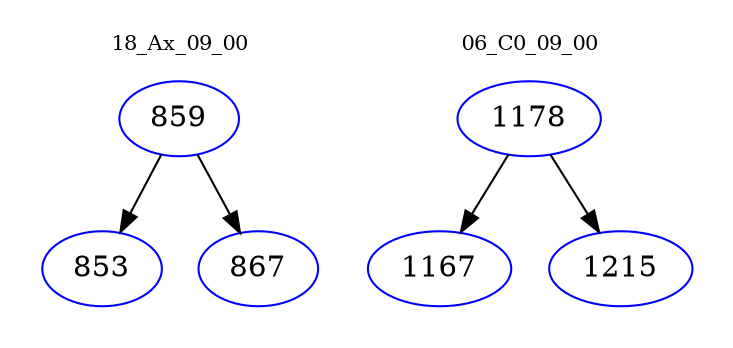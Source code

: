 digraph{
subgraph cluster_0 {
color = white
label = "18_Ax_09_00";
fontsize=10;
T0_859 [label="859", color="blue"]
T0_859 -> T0_853 [color="black"]
T0_853 [label="853", color="blue"]
T0_859 -> T0_867 [color="black"]
T0_867 [label="867", color="blue"]
}
subgraph cluster_1 {
color = white
label = "06_C0_09_00";
fontsize=10;
T1_1178 [label="1178", color="blue"]
T1_1178 -> T1_1167 [color="black"]
T1_1167 [label="1167", color="blue"]
T1_1178 -> T1_1215 [color="black"]
T1_1215 [label="1215", color="blue"]
}
}

